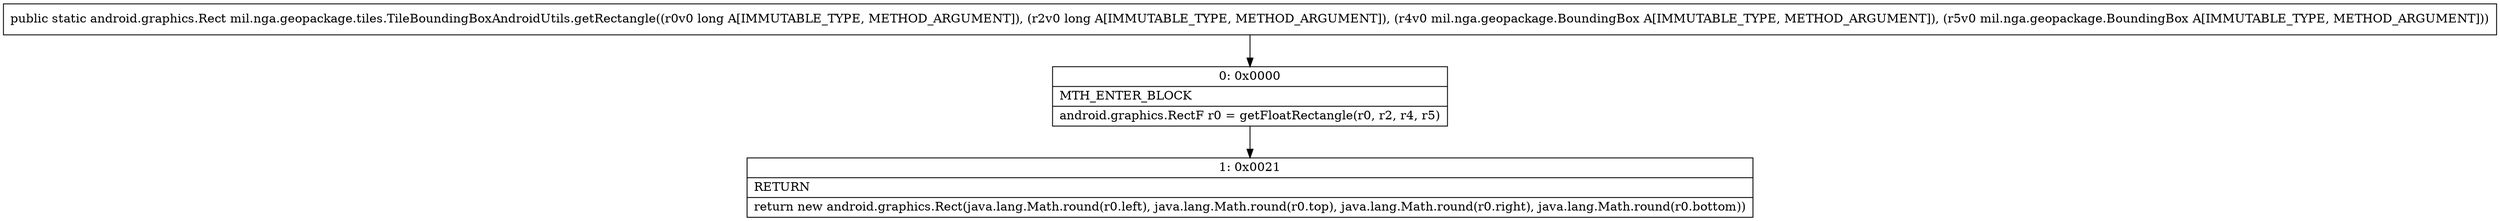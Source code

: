 digraph "CFG formil.nga.geopackage.tiles.TileBoundingBoxAndroidUtils.getRectangle(JJLmil\/nga\/geopackage\/BoundingBox;Lmil\/nga\/geopackage\/BoundingBox;)Landroid\/graphics\/Rect;" {
Node_0 [shape=record,label="{0\:\ 0x0000|MTH_ENTER_BLOCK\l|android.graphics.RectF r0 = getFloatRectangle(r0, r2, r4, r5)\l}"];
Node_1 [shape=record,label="{1\:\ 0x0021|RETURN\l|return new android.graphics.Rect(java.lang.Math.round(r0.left), java.lang.Math.round(r0.top), java.lang.Math.round(r0.right), java.lang.Math.round(r0.bottom))\l}"];
MethodNode[shape=record,label="{public static android.graphics.Rect mil.nga.geopackage.tiles.TileBoundingBoxAndroidUtils.getRectangle((r0v0 long A[IMMUTABLE_TYPE, METHOD_ARGUMENT]), (r2v0 long A[IMMUTABLE_TYPE, METHOD_ARGUMENT]), (r4v0 mil.nga.geopackage.BoundingBox A[IMMUTABLE_TYPE, METHOD_ARGUMENT]), (r5v0 mil.nga.geopackage.BoundingBox A[IMMUTABLE_TYPE, METHOD_ARGUMENT])) }"];
MethodNode -> Node_0;
Node_0 -> Node_1;
}


